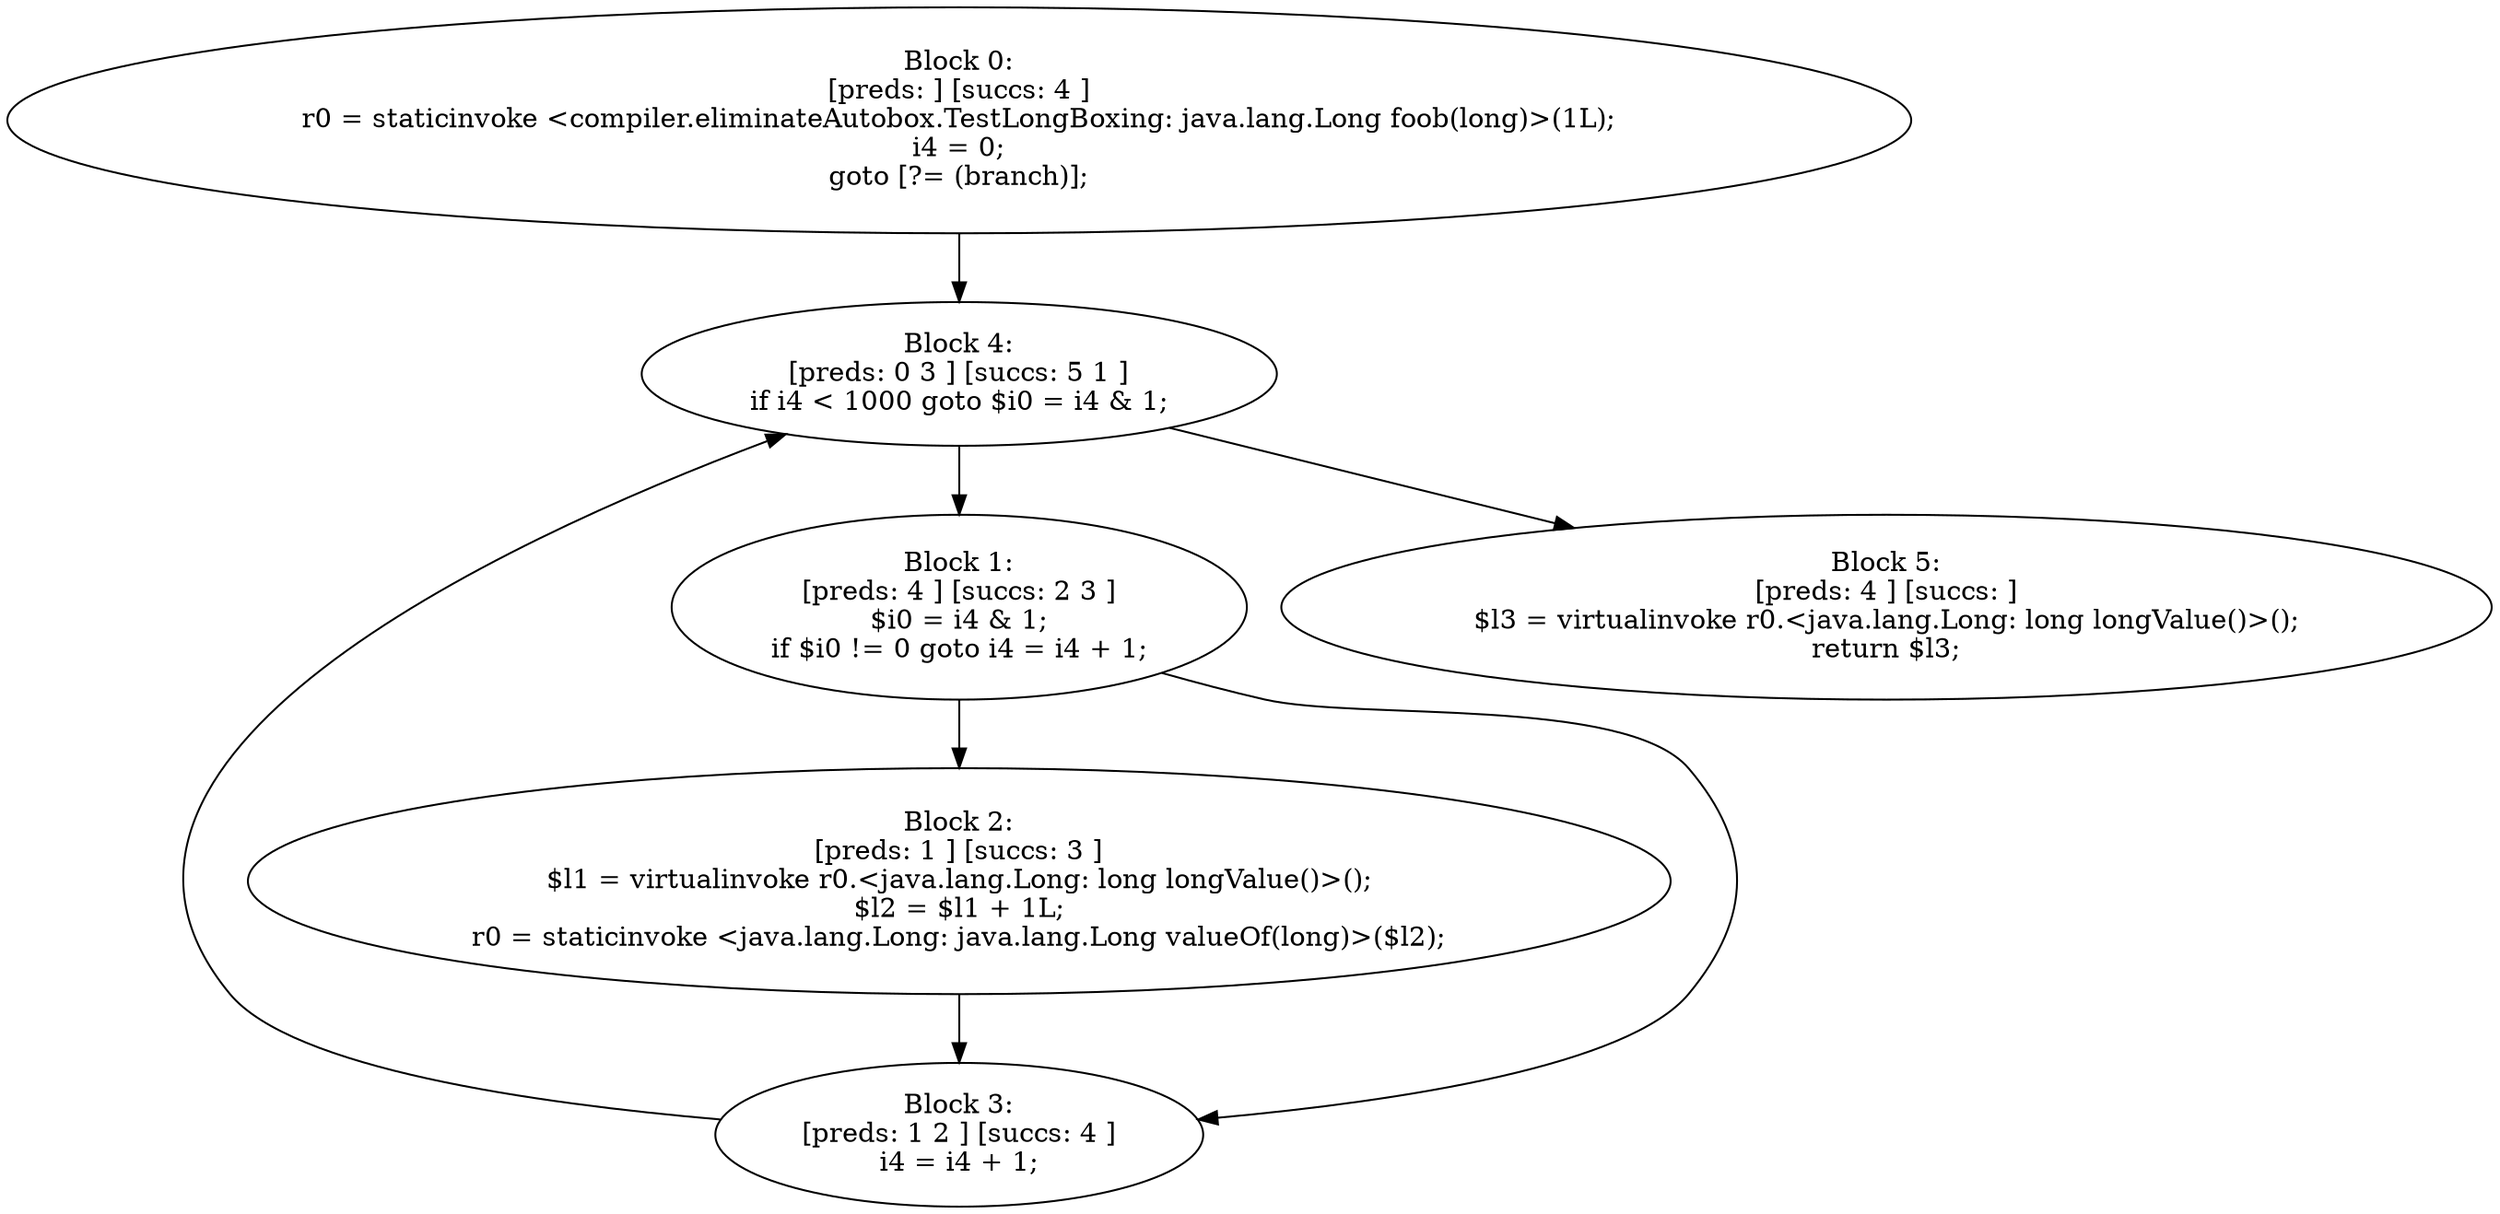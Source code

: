 digraph "unitGraph" {
    "Block 0:
[preds: ] [succs: 4 ]
r0 = staticinvoke <compiler.eliminateAutobox.TestLongBoxing: java.lang.Long foob(long)>(1L);
i4 = 0;
goto [?= (branch)];
"
    "Block 1:
[preds: 4 ] [succs: 2 3 ]
$i0 = i4 & 1;
if $i0 != 0 goto i4 = i4 + 1;
"
    "Block 2:
[preds: 1 ] [succs: 3 ]
$l1 = virtualinvoke r0.<java.lang.Long: long longValue()>();
$l2 = $l1 + 1L;
r0 = staticinvoke <java.lang.Long: java.lang.Long valueOf(long)>($l2);
"
    "Block 3:
[preds: 1 2 ] [succs: 4 ]
i4 = i4 + 1;
"
    "Block 4:
[preds: 0 3 ] [succs: 5 1 ]
if i4 < 1000 goto $i0 = i4 & 1;
"
    "Block 5:
[preds: 4 ] [succs: ]
$l3 = virtualinvoke r0.<java.lang.Long: long longValue()>();
return $l3;
"
    "Block 0:
[preds: ] [succs: 4 ]
r0 = staticinvoke <compiler.eliminateAutobox.TestLongBoxing: java.lang.Long foob(long)>(1L);
i4 = 0;
goto [?= (branch)];
"->"Block 4:
[preds: 0 3 ] [succs: 5 1 ]
if i4 < 1000 goto $i0 = i4 & 1;
";
    "Block 1:
[preds: 4 ] [succs: 2 3 ]
$i0 = i4 & 1;
if $i0 != 0 goto i4 = i4 + 1;
"->"Block 2:
[preds: 1 ] [succs: 3 ]
$l1 = virtualinvoke r0.<java.lang.Long: long longValue()>();
$l2 = $l1 + 1L;
r0 = staticinvoke <java.lang.Long: java.lang.Long valueOf(long)>($l2);
";
    "Block 1:
[preds: 4 ] [succs: 2 3 ]
$i0 = i4 & 1;
if $i0 != 0 goto i4 = i4 + 1;
"->"Block 3:
[preds: 1 2 ] [succs: 4 ]
i4 = i4 + 1;
";
    "Block 2:
[preds: 1 ] [succs: 3 ]
$l1 = virtualinvoke r0.<java.lang.Long: long longValue()>();
$l2 = $l1 + 1L;
r0 = staticinvoke <java.lang.Long: java.lang.Long valueOf(long)>($l2);
"->"Block 3:
[preds: 1 2 ] [succs: 4 ]
i4 = i4 + 1;
";
    "Block 3:
[preds: 1 2 ] [succs: 4 ]
i4 = i4 + 1;
"->"Block 4:
[preds: 0 3 ] [succs: 5 1 ]
if i4 < 1000 goto $i0 = i4 & 1;
";
    "Block 4:
[preds: 0 3 ] [succs: 5 1 ]
if i4 < 1000 goto $i0 = i4 & 1;
"->"Block 5:
[preds: 4 ] [succs: ]
$l3 = virtualinvoke r0.<java.lang.Long: long longValue()>();
return $l3;
";
    "Block 4:
[preds: 0 3 ] [succs: 5 1 ]
if i4 < 1000 goto $i0 = i4 & 1;
"->"Block 1:
[preds: 4 ] [succs: 2 3 ]
$i0 = i4 & 1;
if $i0 != 0 goto i4 = i4 + 1;
";
}
